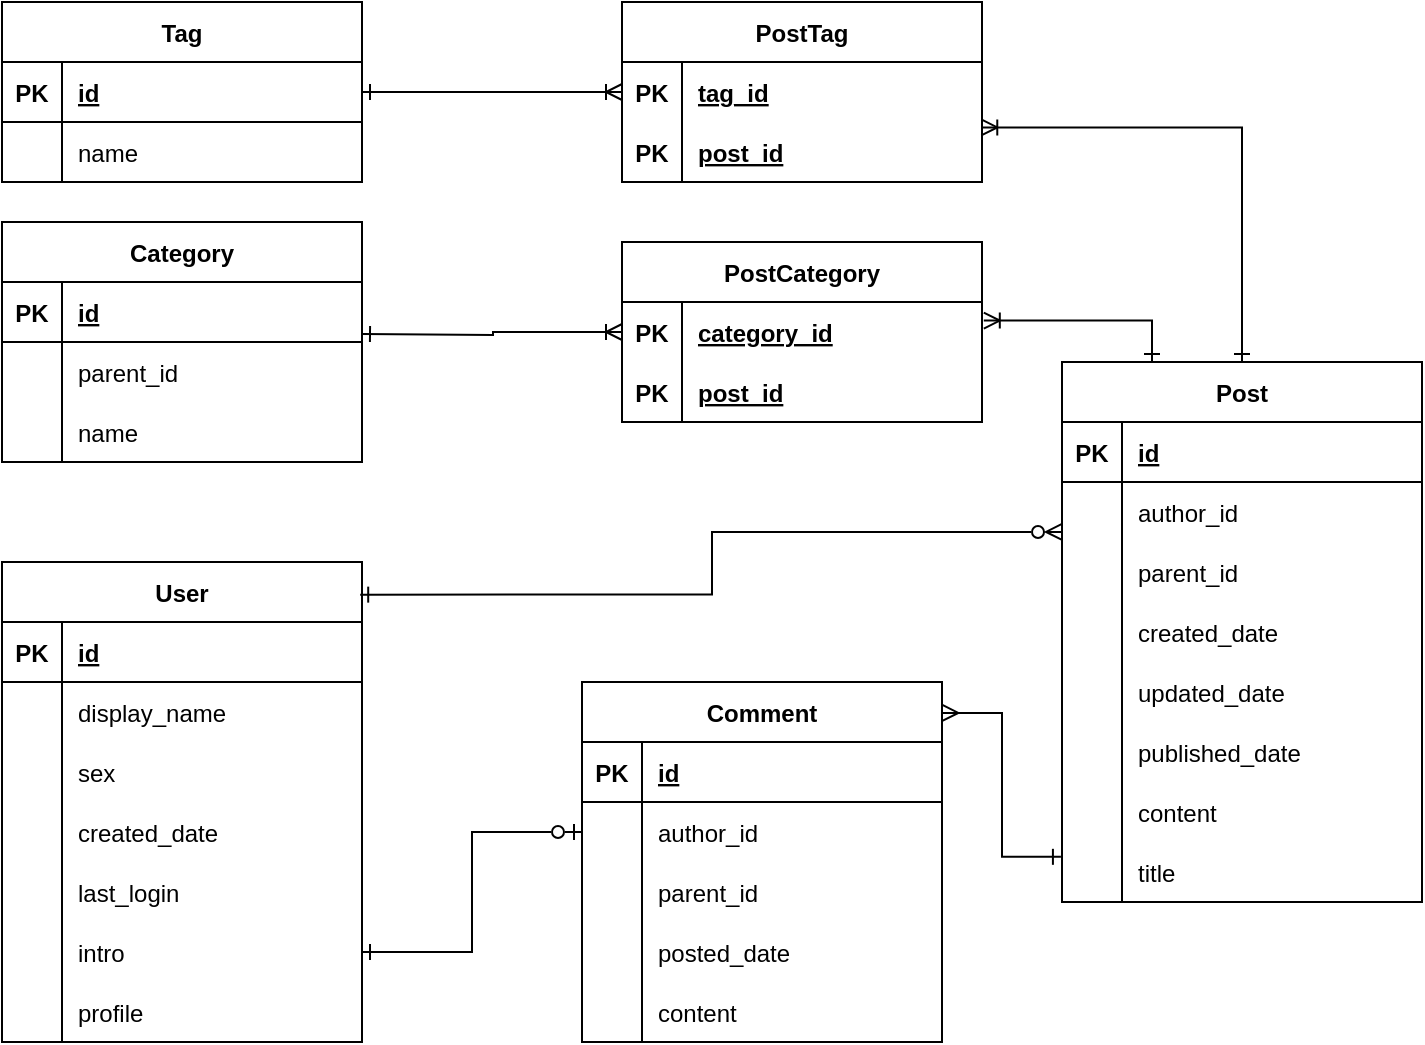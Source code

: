 <mxfile version="20.8.22" type="device"><diagram id="R2lEEEUBdFMjLlhIrx00" name="Page-1"><mxGraphModel dx="1434" dy="770" grid="1" gridSize="10" guides="1" tooltips="1" connect="1" arrows="1" fold="1" page="1" pageScale="1" pageWidth="850" pageHeight="1100" math="0" shadow="0" extFonts="Permanent Marker^https://fonts.googleapis.com/css?family=Permanent+Marker"><root><mxCell id="0"/><mxCell id="1" parent="0"/><mxCell id="n0wSRsj2LzwgYbTyOj34-1" value="User" style="shape=table;startSize=30;container=1;collapsible=1;childLayout=tableLayout;fixedRows=1;rowLines=0;fontStyle=1;align=center;resizeLast=1;" parent="1" vertex="1"><mxGeometry x="60" y="420" width="180" height="240" as="geometry"/></mxCell><mxCell id="n0wSRsj2LzwgYbTyOj34-2" value="" style="shape=tableRow;horizontal=0;startSize=0;swimlaneHead=0;swimlaneBody=0;fillColor=none;collapsible=0;dropTarget=0;points=[[0,0.5],[1,0.5]];portConstraint=eastwest;top=0;left=0;right=0;bottom=1;" parent="n0wSRsj2LzwgYbTyOj34-1" vertex="1"><mxGeometry y="30" width="180" height="30" as="geometry"/></mxCell><mxCell id="n0wSRsj2LzwgYbTyOj34-3" value="PK" style="shape=partialRectangle;connectable=0;fillColor=none;top=0;left=0;bottom=0;right=0;fontStyle=1;overflow=hidden;" parent="n0wSRsj2LzwgYbTyOj34-2" vertex="1"><mxGeometry width="30" height="30" as="geometry"><mxRectangle width="30" height="30" as="alternateBounds"/></mxGeometry></mxCell><mxCell id="n0wSRsj2LzwgYbTyOj34-4" value="id" style="shape=partialRectangle;connectable=0;fillColor=none;top=0;left=0;bottom=0;right=0;align=left;spacingLeft=6;fontStyle=5;overflow=hidden;" parent="n0wSRsj2LzwgYbTyOj34-2" vertex="1"><mxGeometry x="30" width="150" height="30" as="geometry"><mxRectangle width="150" height="30" as="alternateBounds"/></mxGeometry></mxCell><mxCell id="n0wSRsj2LzwgYbTyOj34-5" value="" style="shape=tableRow;horizontal=0;startSize=0;swimlaneHead=0;swimlaneBody=0;fillColor=none;collapsible=0;dropTarget=0;points=[[0,0.5],[1,0.5]];portConstraint=eastwest;top=0;left=0;right=0;bottom=0;" parent="n0wSRsj2LzwgYbTyOj34-1" vertex="1"><mxGeometry y="60" width="180" height="30" as="geometry"/></mxCell><mxCell id="n0wSRsj2LzwgYbTyOj34-6" value="" style="shape=partialRectangle;connectable=0;fillColor=none;top=0;left=0;bottom=0;right=0;editable=1;overflow=hidden;" parent="n0wSRsj2LzwgYbTyOj34-5" vertex="1"><mxGeometry width="30" height="30" as="geometry"><mxRectangle width="30" height="30" as="alternateBounds"/></mxGeometry></mxCell><mxCell id="n0wSRsj2LzwgYbTyOj34-7" value="display_name" style="shape=partialRectangle;connectable=0;fillColor=none;top=0;left=0;bottom=0;right=0;align=left;spacingLeft=6;overflow=hidden;" parent="n0wSRsj2LzwgYbTyOj34-5" vertex="1"><mxGeometry x="30" width="150" height="30" as="geometry"><mxRectangle width="150" height="30" as="alternateBounds"/></mxGeometry></mxCell><mxCell id="n0wSRsj2LzwgYbTyOj34-8" value="" style="shape=tableRow;horizontal=0;startSize=0;swimlaneHead=0;swimlaneBody=0;fillColor=none;collapsible=0;dropTarget=0;points=[[0,0.5],[1,0.5]];portConstraint=eastwest;top=0;left=0;right=0;bottom=0;" parent="n0wSRsj2LzwgYbTyOj34-1" vertex="1"><mxGeometry y="90" width="180" height="30" as="geometry"/></mxCell><mxCell id="n0wSRsj2LzwgYbTyOj34-9" value="" style="shape=partialRectangle;connectable=0;fillColor=none;top=0;left=0;bottom=0;right=0;editable=1;overflow=hidden;" parent="n0wSRsj2LzwgYbTyOj34-8" vertex="1"><mxGeometry width="30" height="30" as="geometry"><mxRectangle width="30" height="30" as="alternateBounds"/></mxGeometry></mxCell><mxCell id="n0wSRsj2LzwgYbTyOj34-10" value="sex" style="shape=partialRectangle;connectable=0;fillColor=none;top=0;left=0;bottom=0;right=0;align=left;spacingLeft=6;overflow=hidden;" parent="n0wSRsj2LzwgYbTyOj34-8" vertex="1"><mxGeometry x="30" width="150" height="30" as="geometry"><mxRectangle width="150" height="30" as="alternateBounds"/></mxGeometry></mxCell><mxCell id="n0wSRsj2LzwgYbTyOj34-11" value="" style="shape=tableRow;horizontal=0;startSize=0;swimlaneHead=0;swimlaneBody=0;fillColor=none;collapsible=0;dropTarget=0;points=[[0,0.5],[1,0.5]];portConstraint=eastwest;top=0;left=0;right=0;bottom=0;" parent="n0wSRsj2LzwgYbTyOj34-1" vertex="1"><mxGeometry y="120" width="180" height="30" as="geometry"/></mxCell><mxCell id="n0wSRsj2LzwgYbTyOj34-12" value="" style="shape=partialRectangle;connectable=0;fillColor=none;top=0;left=0;bottom=0;right=0;editable=1;overflow=hidden;" parent="n0wSRsj2LzwgYbTyOj34-11" vertex="1"><mxGeometry width="30" height="30" as="geometry"><mxRectangle width="30" height="30" as="alternateBounds"/></mxGeometry></mxCell><mxCell id="n0wSRsj2LzwgYbTyOj34-13" value="created_date" style="shape=partialRectangle;connectable=0;fillColor=none;top=0;left=0;bottom=0;right=0;align=left;spacingLeft=6;overflow=hidden;" parent="n0wSRsj2LzwgYbTyOj34-11" vertex="1"><mxGeometry x="30" width="150" height="30" as="geometry"><mxRectangle width="150" height="30" as="alternateBounds"/></mxGeometry></mxCell><mxCell id="n0wSRsj2LzwgYbTyOj34-14" style="shape=tableRow;horizontal=0;startSize=0;swimlaneHead=0;swimlaneBody=0;fillColor=none;collapsible=0;dropTarget=0;points=[[0,0.5],[1,0.5]];portConstraint=eastwest;top=0;left=0;right=0;bottom=0;" parent="n0wSRsj2LzwgYbTyOj34-1" vertex="1"><mxGeometry y="150" width="180" height="30" as="geometry"/></mxCell><mxCell id="n0wSRsj2LzwgYbTyOj34-15" style="shape=partialRectangle;connectable=0;fillColor=none;top=0;left=0;bottom=0;right=0;editable=1;overflow=hidden;" parent="n0wSRsj2LzwgYbTyOj34-14" vertex="1"><mxGeometry width="30" height="30" as="geometry"><mxRectangle width="30" height="30" as="alternateBounds"/></mxGeometry></mxCell><mxCell id="n0wSRsj2LzwgYbTyOj34-16" value="last_login" style="shape=partialRectangle;connectable=0;fillColor=none;top=0;left=0;bottom=0;right=0;align=left;spacingLeft=6;overflow=hidden;" parent="n0wSRsj2LzwgYbTyOj34-14" vertex="1"><mxGeometry x="30" width="150" height="30" as="geometry"><mxRectangle width="150" height="30" as="alternateBounds"/></mxGeometry></mxCell><mxCell id="n0wSRsj2LzwgYbTyOj34-17" style="shape=tableRow;horizontal=0;startSize=0;swimlaneHead=0;swimlaneBody=0;fillColor=none;collapsible=0;dropTarget=0;points=[[0,0.5],[1,0.5]];portConstraint=eastwest;top=0;left=0;right=0;bottom=0;" parent="n0wSRsj2LzwgYbTyOj34-1" vertex="1"><mxGeometry y="180" width="180" height="30" as="geometry"/></mxCell><mxCell id="n0wSRsj2LzwgYbTyOj34-18" style="shape=partialRectangle;connectable=0;fillColor=none;top=0;left=0;bottom=0;right=0;editable=1;overflow=hidden;" parent="n0wSRsj2LzwgYbTyOj34-17" vertex="1"><mxGeometry width="30" height="30" as="geometry"><mxRectangle width="30" height="30" as="alternateBounds"/></mxGeometry></mxCell><mxCell id="n0wSRsj2LzwgYbTyOj34-19" value="intro  " style="shape=partialRectangle;connectable=0;fillColor=none;top=0;left=0;bottom=0;right=0;align=left;spacingLeft=6;overflow=hidden;" parent="n0wSRsj2LzwgYbTyOj34-17" vertex="1"><mxGeometry x="30" width="150" height="30" as="geometry"><mxRectangle width="150" height="30" as="alternateBounds"/></mxGeometry></mxCell><mxCell id="n0wSRsj2LzwgYbTyOj34-20" style="shape=tableRow;horizontal=0;startSize=0;swimlaneHead=0;swimlaneBody=0;fillColor=none;collapsible=0;dropTarget=0;points=[[0,0.5],[1,0.5]];portConstraint=eastwest;top=0;left=0;right=0;bottom=0;" parent="n0wSRsj2LzwgYbTyOj34-1" vertex="1"><mxGeometry y="210" width="180" height="30" as="geometry"/></mxCell><mxCell id="n0wSRsj2LzwgYbTyOj34-21" style="shape=partialRectangle;connectable=0;fillColor=none;top=0;left=0;bottom=0;right=0;editable=1;overflow=hidden;" parent="n0wSRsj2LzwgYbTyOj34-20" vertex="1"><mxGeometry width="30" height="30" as="geometry"><mxRectangle width="30" height="30" as="alternateBounds"/></mxGeometry></mxCell><mxCell id="n0wSRsj2LzwgYbTyOj34-22" value="profile" style="shape=partialRectangle;connectable=0;fillColor=none;top=0;left=0;bottom=0;right=0;align=left;spacingLeft=6;overflow=hidden;" parent="n0wSRsj2LzwgYbTyOj34-20" vertex="1"><mxGeometry x="30" width="150" height="30" as="geometry"><mxRectangle width="150" height="30" as="alternateBounds"/></mxGeometry></mxCell><mxCell id="n0wSRsj2LzwgYbTyOj34-23" value="Post" style="shape=table;startSize=30;container=1;collapsible=1;childLayout=tableLayout;fixedRows=1;rowLines=0;fontStyle=1;align=center;resizeLast=1;" parent="1" vertex="1"><mxGeometry x="590" y="320" width="180" height="270" as="geometry"><mxRectangle x="580" y="295" width="70" height="30" as="alternateBounds"/></mxGeometry></mxCell><mxCell id="n0wSRsj2LzwgYbTyOj34-24" value="" style="shape=tableRow;horizontal=0;startSize=0;swimlaneHead=0;swimlaneBody=0;fillColor=none;collapsible=0;dropTarget=0;points=[[0,0.5],[1,0.5]];portConstraint=eastwest;top=0;left=0;right=0;bottom=1;" parent="n0wSRsj2LzwgYbTyOj34-23" vertex="1"><mxGeometry y="30" width="180" height="30" as="geometry"/></mxCell><mxCell id="n0wSRsj2LzwgYbTyOj34-25" value="PK" style="shape=partialRectangle;connectable=0;fillColor=none;top=0;left=0;bottom=0;right=0;fontStyle=1;overflow=hidden;" parent="n0wSRsj2LzwgYbTyOj34-24" vertex="1"><mxGeometry width="30" height="30" as="geometry"><mxRectangle width="30" height="30" as="alternateBounds"/></mxGeometry></mxCell><mxCell id="n0wSRsj2LzwgYbTyOj34-26" value="id" style="shape=partialRectangle;connectable=0;fillColor=none;top=0;left=0;bottom=0;right=0;align=left;spacingLeft=6;fontStyle=5;overflow=hidden;" parent="n0wSRsj2LzwgYbTyOj34-24" vertex="1"><mxGeometry x="30" width="150" height="30" as="geometry"><mxRectangle width="150" height="30" as="alternateBounds"/></mxGeometry></mxCell><mxCell id="n0wSRsj2LzwgYbTyOj34-27" value="" style="shape=tableRow;horizontal=0;startSize=0;swimlaneHead=0;swimlaneBody=0;fillColor=none;collapsible=0;dropTarget=0;points=[[0,0.5],[1,0.5]];portConstraint=eastwest;top=0;left=0;right=0;bottom=0;" parent="n0wSRsj2LzwgYbTyOj34-23" vertex="1"><mxGeometry y="60" width="180" height="30" as="geometry"/></mxCell><mxCell id="n0wSRsj2LzwgYbTyOj34-28" value="" style="shape=partialRectangle;connectable=0;fillColor=none;top=0;left=0;bottom=0;right=0;editable=1;overflow=hidden;" parent="n0wSRsj2LzwgYbTyOj34-27" vertex="1"><mxGeometry width="30" height="30" as="geometry"><mxRectangle width="30" height="30" as="alternateBounds"/></mxGeometry></mxCell><mxCell id="n0wSRsj2LzwgYbTyOj34-29" value="author_id" style="shape=partialRectangle;connectable=0;fillColor=none;top=0;left=0;bottom=0;right=0;align=left;spacingLeft=6;overflow=hidden;" parent="n0wSRsj2LzwgYbTyOj34-27" vertex="1"><mxGeometry x="30" width="150" height="30" as="geometry"><mxRectangle width="150" height="30" as="alternateBounds"/></mxGeometry></mxCell><mxCell id="n0wSRsj2LzwgYbTyOj34-30" value="" style="shape=tableRow;horizontal=0;startSize=0;swimlaneHead=0;swimlaneBody=0;fillColor=none;collapsible=0;dropTarget=0;points=[[0,0.5],[1,0.5]];portConstraint=eastwest;top=0;left=0;right=0;bottom=0;" parent="n0wSRsj2LzwgYbTyOj34-23" vertex="1"><mxGeometry y="90" width="180" height="30" as="geometry"/></mxCell><mxCell id="n0wSRsj2LzwgYbTyOj34-31" value="" style="shape=partialRectangle;connectable=0;fillColor=none;top=0;left=0;bottom=0;right=0;editable=1;overflow=hidden;" parent="n0wSRsj2LzwgYbTyOj34-30" vertex="1"><mxGeometry width="30" height="30" as="geometry"><mxRectangle width="30" height="30" as="alternateBounds"/></mxGeometry></mxCell><mxCell id="n0wSRsj2LzwgYbTyOj34-32" value="parent_id" style="shape=partialRectangle;connectable=0;fillColor=none;top=0;left=0;bottom=0;right=0;align=left;spacingLeft=6;overflow=hidden;" parent="n0wSRsj2LzwgYbTyOj34-30" vertex="1"><mxGeometry x="30" width="150" height="30" as="geometry"><mxRectangle width="150" height="30" as="alternateBounds"/></mxGeometry></mxCell><mxCell id="n0wSRsj2LzwgYbTyOj34-33" value="" style="shape=tableRow;horizontal=0;startSize=0;swimlaneHead=0;swimlaneBody=0;fillColor=none;collapsible=0;dropTarget=0;points=[[0,0.5],[1,0.5]];portConstraint=eastwest;top=0;left=0;right=0;bottom=0;" parent="n0wSRsj2LzwgYbTyOj34-23" vertex="1"><mxGeometry y="120" width="180" height="30" as="geometry"/></mxCell><mxCell id="n0wSRsj2LzwgYbTyOj34-34" value="" style="shape=partialRectangle;connectable=0;fillColor=none;top=0;left=0;bottom=0;right=0;editable=1;overflow=hidden;" parent="n0wSRsj2LzwgYbTyOj34-33" vertex="1"><mxGeometry width="30" height="30" as="geometry"><mxRectangle width="30" height="30" as="alternateBounds"/></mxGeometry></mxCell><mxCell id="n0wSRsj2LzwgYbTyOj34-35" value="created_date" style="shape=partialRectangle;connectable=0;fillColor=none;top=0;left=0;bottom=0;right=0;align=left;spacingLeft=6;overflow=hidden;" parent="n0wSRsj2LzwgYbTyOj34-33" vertex="1"><mxGeometry x="30" width="150" height="30" as="geometry"><mxRectangle width="150" height="30" as="alternateBounds"/></mxGeometry></mxCell><mxCell id="n0wSRsj2LzwgYbTyOj34-36" style="shape=tableRow;horizontal=0;startSize=0;swimlaneHead=0;swimlaneBody=0;fillColor=none;collapsible=0;dropTarget=0;points=[[0,0.5],[1,0.5]];portConstraint=eastwest;top=0;left=0;right=0;bottom=0;" parent="n0wSRsj2LzwgYbTyOj34-23" vertex="1"><mxGeometry y="150" width="180" height="30" as="geometry"/></mxCell><mxCell id="n0wSRsj2LzwgYbTyOj34-37" style="shape=partialRectangle;connectable=0;fillColor=none;top=0;left=0;bottom=0;right=0;editable=1;overflow=hidden;" parent="n0wSRsj2LzwgYbTyOj34-36" vertex="1"><mxGeometry width="30" height="30" as="geometry"><mxRectangle width="30" height="30" as="alternateBounds"/></mxGeometry></mxCell><mxCell id="n0wSRsj2LzwgYbTyOj34-38" value="updated_date" style="shape=partialRectangle;connectable=0;fillColor=none;top=0;left=0;bottom=0;right=0;align=left;spacingLeft=6;overflow=hidden;" parent="n0wSRsj2LzwgYbTyOj34-36" vertex="1"><mxGeometry x="30" width="150" height="30" as="geometry"><mxRectangle width="150" height="30" as="alternateBounds"/></mxGeometry></mxCell><mxCell id="n0wSRsj2LzwgYbTyOj34-39" style="shape=tableRow;horizontal=0;startSize=0;swimlaneHead=0;swimlaneBody=0;fillColor=none;collapsible=0;dropTarget=0;points=[[0,0.5],[1,0.5]];portConstraint=eastwest;top=0;left=0;right=0;bottom=0;" parent="n0wSRsj2LzwgYbTyOj34-23" vertex="1"><mxGeometry y="180" width="180" height="30" as="geometry"/></mxCell><mxCell id="n0wSRsj2LzwgYbTyOj34-40" style="shape=partialRectangle;connectable=0;fillColor=none;top=0;left=0;bottom=0;right=0;editable=1;overflow=hidden;" parent="n0wSRsj2LzwgYbTyOj34-39" vertex="1"><mxGeometry width="30" height="30" as="geometry"><mxRectangle width="30" height="30" as="alternateBounds"/></mxGeometry></mxCell><mxCell id="n0wSRsj2LzwgYbTyOj34-41" value="published_date" style="shape=partialRectangle;connectable=0;fillColor=none;top=0;left=0;bottom=0;right=0;align=left;spacingLeft=6;overflow=hidden;" parent="n0wSRsj2LzwgYbTyOj34-39" vertex="1"><mxGeometry x="30" width="150" height="30" as="geometry"><mxRectangle width="150" height="30" as="alternateBounds"/></mxGeometry></mxCell><mxCell id="n0wSRsj2LzwgYbTyOj34-42" style="shape=tableRow;horizontal=0;startSize=0;swimlaneHead=0;swimlaneBody=0;fillColor=none;collapsible=0;dropTarget=0;points=[[0,0.5],[1,0.5]];portConstraint=eastwest;top=0;left=0;right=0;bottom=0;" parent="n0wSRsj2LzwgYbTyOj34-23" vertex="1"><mxGeometry y="210" width="180" height="30" as="geometry"/></mxCell><mxCell id="n0wSRsj2LzwgYbTyOj34-43" style="shape=partialRectangle;connectable=0;fillColor=none;top=0;left=0;bottom=0;right=0;editable=1;overflow=hidden;" parent="n0wSRsj2LzwgYbTyOj34-42" vertex="1"><mxGeometry width="30" height="30" as="geometry"><mxRectangle width="30" height="30" as="alternateBounds"/></mxGeometry></mxCell><mxCell id="n0wSRsj2LzwgYbTyOj34-44" value="content" style="shape=partialRectangle;connectable=0;fillColor=none;top=0;left=0;bottom=0;right=0;align=left;spacingLeft=6;overflow=hidden;" parent="n0wSRsj2LzwgYbTyOj34-42" vertex="1"><mxGeometry x="30" width="150" height="30" as="geometry"><mxRectangle width="150" height="30" as="alternateBounds"/></mxGeometry></mxCell><mxCell id="n0wSRsj2LzwgYbTyOj34-45" style="shape=tableRow;horizontal=0;startSize=0;swimlaneHead=0;swimlaneBody=0;fillColor=none;collapsible=0;dropTarget=0;points=[[0,0.5],[1,0.5]];portConstraint=eastwest;top=0;left=0;right=0;bottom=0;" parent="n0wSRsj2LzwgYbTyOj34-23" vertex="1"><mxGeometry y="240" width="180" height="30" as="geometry"/></mxCell><mxCell id="n0wSRsj2LzwgYbTyOj34-46" style="shape=partialRectangle;connectable=0;fillColor=none;top=0;left=0;bottom=0;right=0;editable=1;overflow=hidden;" parent="n0wSRsj2LzwgYbTyOj34-45" vertex="1"><mxGeometry width="30" height="30" as="geometry"><mxRectangle width="30" height="30" as="alternateBounds"/></mxGeometry></mxCell><mxCell id="n0wSRsj2LzwgYbTyOj34-47" value="title" style="shape=partialRectangle;connectable=0;fillColor=none;top=0;left=0;bottom=0;right=0;align=left;spacingLeft=6;overflow=hidden;" parent="n0wSRsj2LzwgYbTyOj34-45" vertex="1"><mxGeometry x="30" width="150" height="30" as="geometry"><mxRectangle width="150" height="30" as="alternateBounds"/></mxGeometry></mxCell><mxCell id="n0wSRsj2LzwgYbTyOj34-48" value="Comment" style="shape=table;startSize=30;container=1;collapsible=1;childLayout=tableLayout;fixedRows=1;rowLines=0;fontStyle=1;align=center;resizeLast=1;" parent="1" vertex="1"><mxGeometry x="350" y="480" width="180" height="180" as="geometry"/></mxCell><mxCell id="n0wSRsj2LzwgYbTyOj34-49" value="" style="shape=tableRow;horizontal=0;startSize=0;swimlaneHead=0;swimlaneBody=0;fillColor=none;collapsible=0;dropTarget=0;points=[[0,0.5],[1,0.5]];portConstraint=eastwest;top=0;left=0;right=0;bottom=1;" parent="n0wSRsj2LzwgYbTyOj34-48" vertex="1"><mxGeometry y="30" width="180" height="30" as="geometry"/></mxCell><mxCell id="n0wSRsj2LzwgYbTyOj34-50" value="PK" style="shape=partialRectangle;connectable=0;fillColor=none;top=0;left=0;bottom=0;right=0;fontStyle=1;overflow=hidden;" parent="n0wSRsj2LzwgYbTyOj34-49" vertex="1"><mxGeometry width="30" height="30" as="geometry"><mxRectangle width="30" height="30" as="alternateBounds"/></mxGeometry></mxCell><mxCell id="n0wSRsj2LzwgYbTyOj34-51" value="id" style="shape=partialRectangle;connectable=0;fillColor=none;top=0;left=0;bottom=0;right=0;align=left;spacingLeft=6;fontStyle=5;overflow=hidden;" parent="n0wSRsj2LzwgYbTyOj34-49" vertex="1"><mxGeometry x="30" width="150" height="30" as="geometry"><mxRectangle width="150" height="30" as="alternateBounds"/></mxGeometry></mxCell><mxCell id="n0wSRsj2LzwgYbTyOj34-52" value="" style="shape=tableRow;horizontal=0;startSize=0;swimlaneHead=0;swimlaneBody=0;fillColor=none;collapsible=0;dropTarget=0;points=[[0,0.5],[1,0.5]];portConstraint=eastwest;top=0;left=0;right=0;bottom=0;" parent="n0wSRsj2LzwgYbTyOj34-48" vertex="1"><mxGeometry y="60" width="180" height="30" as="geometry"/></mxCell><mxCell id="n0wSRsj2LzwgYbTyOj34-53" value="" style="shape=partialRectangle;connectable=0;fillColor=none;top=0;left=0;bottom=0;right=0;editable=1;overflow=hidden;" parent="n0wSRsj2LzwgYbTyOj34-52" vertex="1"><mxGeometry width="30" height="30" as="geometry"><mxRectangle width="30" height="30" as="alternateBounds"/></mxGeometry></mxCell><mxCell id="n0wSRsj2LzwgYbTyOj34-54" value="author_id" style="shape=partialRectangle;connectable=0;fillColor=none;top=0;left=0;bottom=0;right=0;align=left;spacingLeft=6;overflow=hidden;" parent="n0wSRsj2LzwgYbTyOj34-52" vertex="1"><mxGeometry x="30" width="150" height="30" as="geometry"><mxRectangle width="150" height="30" as="alternateBounds"/></mxGeometry></mxCell><mxCell id="n0wSRsj2LzwgYbTyOj34-55" value="" style="shape=tableRow;horizontal=0;startSize=0;swimlaneHead=0;swimlaneBody=0;fillColor=none;collapsible=0;dropTarget=0;points=[[0,0.5],[1,0.5]];portConstraint=eastwest;top=0;left=0;right=0;bottom=0;" parent="n0wSRsj2LzwgYbTyOj34-48" vertex="1"><mxGeometry y="90" width="180" height="30" as="geometry"/></mxCell><mxCell id="n0wSRsj2LzwgYbTyOj34-56" value="" style="shape=partialRectangle;connectable=0;fillColor=none;top=0;left=0;bottom=0;right=0;editable=1;overflow=hidden;" parent="n0wSRsj2LzwgYbTyOj34-55" vertex="1"><mxGeometry width="30" height="30" as="geometry"><mxRectangle width="30" height="30" as="alternateBounds"/></mxGeometry></mxCell><mxCell id="n0wSRsj2LzwgYbTyOj34-57" value="parent_id" style="shape=partialRectangle;connectable=0;fillColor=none;top=0;left=0;bottom=0;right=0;align=left;spacingLeft=6;overflow=hidden;" parent="n0wSRsj2LzwgYbTyOj34-55" vertex="1"><mxGeometry x="30" width="150" height="30" as="geometry"><mxRectangle width="150" height="30" as="alternateBounds"/></mxGeometry></mxCell><mxCell id="n0wSRsj2LzwgYbTyOj34-58" value="" style="shape=tableRow;horizontal=0;startSize=0;swimlaneHead=0;swimlaneBody=0;fillColor=none;collapsible=0;dropTarget=0;points=[[0,0.5],[1,0.5]];portConstraint=eastwest;top=0;left=0;right=0;bottom=0;" parent="n0wSRsj2LzwgYbTyOj34-48" vertex="1"><mxGeometry y="120" width="180" height="30" as="geometry"/></mxCell><mxCell id="n0wSRsj2LzwgYbTyOj34-59" value="" style="shape=partialRectangle;connectable=0;fillColor=none;top=0;left=0;bottom=0;right=0;editable=1;overflow=hidden;" parent="n0wSRsj2LzwgYbTyOj34-58" vertex="1"><mxGeometry width="30" height="30" as="geometry"><mxRectangle width="30" height="30" as="alternateBounds"/></mxGeometry></mxCell><mxCell id="n0wSRsj2LzwgYbTyOj34-60" value="posted_date" style="shape=partialRectangle;connectable=0;fillColor=none;top=0;left=0;bottom=0;right=0;align=left;spacingLeft=6;overflow=hidden;" parent="n0wSRsj2LzwgYbTyOj34-58" vertex="1"><mxGeometry x="30" width="150" height="30" as="geometry"><mxRectangle width="150" height="30" as="alternateBounds"/></mxGeometry></mxCell><mxCell id="n0wSRsj2LzwgYbTyOj34-61" style="shape=tableRow;horizontal=0;startSize=0;swimlaneHead=0;swimlaneBody=0;fillColor=none;collapsible=0;dropTarget=0;points=[[0,0.5],[1,0.5]];portConstraint=eastwest;top=0;left=0;right=0;bottom=0;" parent="n0wSRsj2LzwgYbTyOj34-48" vertex="1"><mxGeometry y="150" width="180" height="30" as="geometry"/></mxCell><mxCell id="n0wSRsj2LzwgYbTyOj34-62" style="shape=partialRectangle;connectable=0;fillColor=none;top=0;left=0;bottom=0;right=0;editable=1;overflow=hidden;" parent="n0wSRsj2LzwgYbTyOj34-61" vertex="1"><mxGeometry width="30" height="30" as="geometry"><mxRectangle width="30" height="30" as="alternateBounds"/></mxGeometry></mxCell><mxCell id="n0wSRsj2LzwgYbTyOj34-63" value="content" style="shape=partialRectangle;connectable=0;fillColor=none;top=0;left=0;bottom=0;right=0;align=left;spacingLeft=6;overflow=hidden;" parent="n0wSRsj2LzwgYbTyOj34-61" vertex="1"><mxGeometry x="30" width="150" height="30" as="geometry"><mxRectangle width="150" height="30" as="alternateBounds"/></mxGeometry></mxCell><mxCell id="n0wSRsj2LzwgYbTyOj34-64" value="Category" style="shape=table;startSize=30;container=1;collapsible=1;childLayout=tableLayout;fixedRows=1;rowLines=0;fontStyle=1;align=center;resizeLast=1;" parent="1" vertex="1"><mxGeometry x="60" y="250" width="180" height="120" as="geometry"/></mxCell><mxCell id="n0wSRsj2LzwgYbTyOj34-65" value="" style="shape=tableRow;horizontal=0;startSize=0;swimlaneHead=0;swimlaneBody=0;fillColor=none;collapsible=0;dropTarget=0;points=[[0,0.5],[1,0.5]];portConstraint=eastwest;top=0;left=0;right=0;bottom=1;" parent="n0wSRsj2LzwgYbTyOj34-64" vertex="1"><mxGeometry y="30" width="180" height="30" as="geometry"/></mxCell><mxCell id="n0wSRsj2LzwgYbTyOj34-66" value="PK" style="shape=partialRectangle;connectable=0;fillColor=none;top=0;left=0;bottom=0;right=0;fontStyle=1;overflow=hidden;" parent="n0wSRsj2LzwgYbTyOj34-65" vertex="1"><mxGeometry width="30" height="30" as="geometry"><mxRectangle width="30" height="30" as="alternateBounds"/></mxGeometry></mxCell><mxCell id="n0wSRsj2LzwgYbTyOj34-67" value="id" style="shape=partialRectangle;connectable=0;fillColor=none;top=0;left=0;bottom=0;right=0;align=left;spacingLeft=6;fontStyle=5;overflow=hidden;" parent="n0wSRsj2LzwgYbTyOj34-65" vertex="1"><mxGeometry x="30" width="150" height="30" as="geometry"><mxRectangle width="150" height="30" as="alternateBounds"/></mxGeometry></mxCell><mxCell id="n0wSRsj2LzwgYbTyOj34-68" value="" style="shape=tableRow;horizontal=0;startSize=0;swimlaneHead=0;swimlaneBody=0;fillColor=none;collapsible=0;dropTarget=0;points=[[0,0.5],[1,0.5]];portConstraint=eastwest;top=0;left=0;right=0;bottom=0;" parent="n0wSRsj2LzwgYbTyOj34-64" vertex="1"><mxGeometry y="60" width="180" height="30" as="geometry"/></mxCell><mxCell id="n0wSRsj2LzwgYbTyOj34-69" value="" style="shape=partialRectangle;connectable=0;fillColor=none;top=0;left=0;bottom=0;right=0;editable=1;overflow=hidden;" parent="n0wSRsj2LzwgYbTyOj34-68" vertex="1"><mxGeometry width="30" height="30" as="geometry"><mxRectangle width="30" height="30" as="alternateBounds"/></mxGeometry></mxCell><mxCell id="n0wSRsj2LzwgYbTyOj34-70" value="parent_id" style="shape=partialRectangle;connectable=0;fillColor=none;top=0;left=0;bottom=0;right=0;align=left;spacingLeft=6;overflow=hidden;" parent="n0wSRsj2LzwgYbTyOj34-68" vertex="1"><mxGeometry x="30" width="150" height="30" as="geometry"><mxRectangle width="150" height="30" as="alternateBounds"/></mxGeometry></mxCell><mxCell id="n0wSRsj2LzwgYbTyOj34-71" value="" style="shape=tableRow;horizontal=0;startSize=0;swimlaneHead=0;swimlaneBody=0;fillColor=none;collapsible=0;dropTarget=0;points=[[0,0.5],[1,0.5]];portConstraint=eastwest;top=0;left=0;right=0;bottom=0;" parent="n0wSRsj2LzwgYbTyOj34-64" vertex="1"><mxGeometry y="90" width="180" height="30" as="geometry"/></mxCell><mxCell id="n0wSRsj2LzwgYbTyOj34-72" value="" style="shape=partialRectangle;connectable=0;fillColor=none;top=0;left=0;bottom=0;right=0;editable=1;overflow=hidden;" parent="n0wSRsj2LzwgYbTyOj34-71" vertex="1"><mxGeometry width="30" height="30" as="geometry"><mxRectangle width="30" height="30" as="alternateBounds"/></mxGeometry></mxCell><mxCell id="n0wSRsj2LzwgYbTyOj34-73" value="name" style="shape=partialRectangle;connectable=0;fillColor=none;top=0;left=0;bottom=0;right=0;align=left;spacingLeft=6;overflow=hidden;" parent="n0wSRsj2LzwgYbTyOj34-71" vertex="1"><mxGeometry x="30" width="150" height="30" as="geometry"><mxRectangle width="150" height="30" as="alternateBounds"/></mxGeometry></mxCell><mxCell id="n0wSRsj2LzwgYbTyOj34-74" value="Tag" style="shape=table;startSize=30;container=1;collapsible=1;childLayout=tableLayout;fixedRows=1;rowLines=0;fontStyle=1;align=center;resizeLast=1;" parent="1" vertex="1"><mxGeometry x="60" y="140" width="180" height="90" as="geometry"/></mxCell><mxCell id="n0wSRsj2LzwgYbTyOj34-75" value="" style="shape=tableRow;horizontal=0;startSize=0;swimlaneHead=0;swimlaneBody=0;fillColor=none;collapsible=0;dropTarget=0;points=[[0,0.5],[1,0.5]];portConstraint=eastwest;top=0;left=0;right=0;bottom=1;" parent="n0wSRsj2LzwgYbTyOj34-74" vertex="1"><mxGeometry y="30" width="180" height="30" as="geometry"/></mxCell><mxCell id="n0wSRsj2LzwgYbTyOj34-76" value="PK" style="shape=partialRectangle;connectable=0;fillColor=none;top=0;left=0;bottom=0;right=0;fontStyle=1;overflow=hidden;" parent="n0wSRsj2LzwgYbTyOj34-75" vertex="1"><mxGeometry width="30" height="30" as="geometry"><mxRectangle width="30" height="30" as="alternateBounds"/></mxGeometry></mxCell><mxCell id="n0wSRsj2LzwgYbTyOj34-77" value="id" style="shape=partialRectangle;connectable=0;fillColor=none;top=0;left=0;bottom=0;right=0;align=left;spacingLeft=6;fontStyle=5;overflow=hidden;" parent="n0wSRsj2LzwgYbTyOj34-75" vertex="1"><mxGeometry x="30" width="150" height="30" as="geometry"><mxRectangle width="150" height="30" as="alternateBounds"/></mxGeometry></mxCell><mxCell id="n0wSRsj2LzwgYbTyOj34-78" value="" style="shape=tableRow;horizontal=0;startSize=0;swimlaneHead=0;swimlaneBody=0;fillColor=none;collapsible=0;dropTarget=0;points=[[0,0.5],[1,0.5]];portConstraint=eastwest;top=0;left=0;right=0;bottom=0;" parent="n0wSRsj2LzwgYbTyOj34-74" vertex="1"><mxGeometry y="60" width="180" height="30" as="geometry"/></mxCell><mxCell id="n0wSRsj2LzwgYbTyOj34-79" value="" style="shape=partialRectangle;connectable=0;fillColor=none;top=0;left=0;bottom=0;right=0;editable=1;overflow=hidden;" parent="n0wSRsj2LzwgYbTyOj34-78" vertex="1"><mxGeometry width="30" height="30" as="geometry"><mxRectangle width="30" height="30" as="alternateBounds"/></mxGeometry></mxCell><mxCell id="n0wSRsj2LzwgYbTyOj34-80" value="name" style="shape=partialRectangle;connectable=0;fillColor=none;top=0;left=0;bottom=0;right=0;align=left;spacingLeft=6;overflow=hidden;" parent="n0wSRsj2LzwgYbTyOj34-78" vertex="1"><mxGeometry x="30" width="150" height="30" as="geometry"><mxRectangle width="150" height="30" as="alternateBounds"/></mxGeometry></mxCell><mxCell id="n0wSRsj2LzwgYbTyOj34-81" value="PostTag" style="shape=table;startSize=30;container=1;collapsible=1;childLayout=tableLayout;fixedRows=1;rowLines=0;fontStyle=1;align=center;resizeLast=1;" parent="1" vertex="1"><mxGeometry x="370" y="140" width="180" height="90" as="geometry"/></mxCell><mxCell id="n0wSRsj2LzwgYbTyOj34-82" value="" style="shape=tableRow;horizontal=0;startSize=0;swimlaneHead=0;swimlaneBody=0;fillColor=none;collapsible=0;dropTarget=0;points=[[0,0.5],[1,0.5]];portConstraint=eastwest;top=0;left=0;right=0;bottom=0;" parent="n0wSRsj2LzwgYbTyOj34-81" vertex="1"><mxGeometry y="30" width="180" height="30" as="geometry"/></mxCell><mxCell id="n0wSRsj2LzwgYbTyOj34-83" value="PK" style="shape=partialRectangle;connectable=0;fillColor=none;top=0;left=0;bottom=0;right=0;editable=1;overflow=hidden;fontStyle=1" parent="n0wSRsj2LzwgYbTyOj34-82" vertex="1"><mxGeometry width="30" height="30" as="geometry"><mxRectangle width="30" height="30" as="alternateBounds"/></mxGeometry></mxCell><mxCell id="n0wSRsj2LzwgYbTyOj34-84" value="tag_id" style="shape=partialRectangle;connectable=0;fillColor=none;top=0;left=0;bottom=0;right=0;align=left;spacingLeft=6;overflow=hidden;fontStyle=5" parent="n0wSRsj2LzwgYbTyOj34-82" vertex="1"><mxGeometry x="30" width="150" height="30" as="geometry"><mxRectangle width="150" height="30" as="alternateBounds"/></mxGeometry></mxCell><mxCell id="n0wSRsj2LzwgYbTyOj34-85" value="" style="shape=tableRow;horizontal=0;startSize=0;swimlaneHead=0;swimlaneBody=0;fillColor=none;collapsible=0;dropTarget=0;points=[[0,0.5],[1,0.5]];portConstraint=eastwest;top=0;left=0;right=0;bottom=0;" parent="n0wSRsj2LzwgYbTyOj34-81" vertex="1"><mxGeometry y="60" width="180" height="30" as="geometry"/></mxCell><mxCell id="n0wSRsj2LzwgYbTyOj34-86" value="PK" style="shape=partialRectangle;connectable=0;fillColor=none;top=0;left=0;bottom=0;right=0;editable=1;overflow=hidden;fontStyle=1" parent="n0wSRsj2LzwgYbTyOj34-85" vertex="1"><mxGeometry width="30" height="30" as="geometry"><mxRectangle width="30" height="30" as="alternateBounds"/></mxGeometry></mxCell><mxCell id="n0wSRsj2LzwgYbTyOj34-87" value="post_id" style="shape=partialRectangle;connectable=0;fillColor=none;top=0;left=0;bottom=0;right=0;align=left;spacingLeft=6;overflow=hidden;fontStyle=5" parent="n0wSRsj2LzwgYbTyOj34-85" vertex="1"><mxGeometry x="30" width="150" height="30" as="geometry"><mxRectangle width="150" height="30" as="alternateBounds"/></mxGeometry></mxCell><mxCell id="n0wSRsj2LzwgYbTyOj34-88" value="" style="endArrow=ERzeroToMany;html=1;rounded=0;exitX=0.995;exitY=0.068;exitDx=0;exitDy=0;entryX=0;entryY=0.833;entryDx=0;entryDy=0;entryPerimeter=0;edgeStyle=orthogonalEdgeStyle;startArrow=ERone;startFill=0;endFill=0;exitPerimeter=0;" parent="1" source="n0wSRsj2LzwgYbTyOj34-1" target="n0wSRsj2LzwgYbTyOj34-27" edge="1"><mxGeometry width="50" height="50" relative="1" as="geometry"><mxPoint x="420" y="450" as="sourcePoint"/><mxPoint x="470" y="400" as="targetPoint"/></mxGeometry></mxCell><mxCell id="n0wSRsj2LzwgYbTyOj34-89" value="" style="endArrow=ERone;html=1;rounded=0;exitX=1.001;exitY=0.086;exitDx=0;exitDy=0;entryX=-0.003;entryY=0.247;entryDx=0;entryDy=0;entryPerimeter=0;edgeStyle=orthogonalEdgeStyle;startArrow=ERmany;startFill=0;endFill=0;exitPerimeter=0;" parent="1" source="n0wSRsj2LzwgYbTyOj34-48" target="n0wSRsj2LzwgYbTyOj34-45" edge="1"><mxGeometry width="50" height="50" relative="1" as="geometry"><mxPoint x="410" y="405" as="sourcePoint"/><mxPoint x="600" y="415" as="targetPoint"/></mxGeometry></mxCell><mxCell id="n0wSRsj2LzwgYbTyOj34-90" value="" style="endArrow=ERone;html=1;rounded=0;exitX=0;exitY=0.5;exitDx=0;exitDy=0;edgeStyle=orthogonalEdgeStyle;startArrow=ERzeroToOne;startFill=0;endFill=0;" parent="1" source="n0wSRsj2LzwgYbTyOj34-52" target="n0wSRsj2LzwgYbTyOj34-17" edge="1"><mxGeometry width="50" height="50" relative="1" as="geometry"><mxPoint x="645" y="690" as="sourcePoint"/><mxPoint x="689" y="601" as="targetPoint"/></mxGeometry></mxCell><mxCell id="n0wSRsj2LzwgYbTyOj34-91" value="PostCategory" style="shape=table;startSize=30;container=1;collapsible=1;childLayout=tableLayout;fixedRows=1;rowLines=0;fontStyle=1;align=center;resizeLast=1;" parent="1" vertex="1"><mxGeometry x="370" y="260" width="180" height="90" as="geometry"/></mxCell><mxCell id="n0wSRsj2LzwgYbTyOj34-92" value="" style="shape=tableRow;horizontal=0;startSize=0;swimlaneHead=0;swimlaneBody=0;fillColor=none;collapsible=0;dropTarget=0;points=[[0,0.5],[1,0.5]];portConstraint=eastwest;top=0;left=0;right=0;bottom=0;" parent="n0wSRsj2LzwgYbTyOj34-91" vertex="1"><mxGeometry y="30" width="180" height="30" as="geometry"/></mxCell><mxCell id="n0wSRsj2LzwgYbTyOj34-93" value="PK" style="shape=partialRectangle;connectable=0;fillColor=none;top=0;left=0;bottom=0;right=0;editable=1;overflow=hidden;align=center;fontStyle=1" parent="n0wSRsj2LzwgYbTyOj34-92" vertex="1"><mxGeometry width="30" height="30" as="geometry"><mxRectangle width="30" height="30" as="alternateBounds"/></mxGeometry></mxCell><mxCell id="n0wSRsj2LzwgYbTyOj34-94" value="category_id" style="shape=partialRectangle;connectable=0;fillColor=none;top=0;left=0;bottom=0;right=0;align=left;spacingLeft=6;overflow=hidden;fontStyle=5" parent="n0wSRsj2LzwgYbTyOj34-92" vertex="1"><mxGeometry x="30" width="150" height="30" as="geometry"><mxRectangle width="150" height="30" as="alternateBounds"/></mxGeometry></mxCell><mxCell id="n0wSRsj2LzwgYbTyOj34-95" value="" style="shape=tableRow;horizontal=0;startSize=0;swimlaneHead=0;swimlaneBody=0;fillColor=none;collapsible=0;dropTarget=0;points=[[0,0.5],[1,0.5]];portConstraint=eastwest;top=0;left=0;right=0;bottom=0;" parent="n0wSRsj2LzwgYbTyOj34-91" vertex="1"><mxGeometry y="60" width="180" height="30" as="geometry"/></mxCell><mxCell id="n0wSRsj2LzwgYbTyOj34-96" value="PK" style="shape=partialRectangle;connectable=0;fillColor=none;top=0;left=0;bottom=0;right=0;editable=1;overflow=hidden;fontStyle=1" parent="n0wSRsj2LzwgYbTyOj34-95" vertex="1"><mxGeometry width="30" height="30" as="geometry"><mxRectangle width="30" height="30" as="alternateBounds"/></mxGeometry></mxCell><mxCell id="n0wSRsj2LzwgYbTyOj34-97" value="post_id" style="shape=partialRectangle;connectable=0;fillColor=none;top=0;left=0;bottom=0;right=0;align=left;spacingLeft=6;overflow=hidden;fontStyle=5" parent="n0wSRsj2LzwgYbTyOj34-95" vertex="1"><mxGeometry x="30" width="150" height="30" as="geometry"><mxRectangle width="150" height="30" as="alternateBounds"/></mxGeometry></mxCell><mxCell id="n0wSRsj2LzwgYbTyOj34-98" value="" style="endArrow=ERone;html=1;rounded=0;entryX=0.25;entryY=0;entryDx=0;entryDy=0;edgeStyle=orthogonalEdgeStyle;startArrow=ERoneToMany;startFill=0;endFill=0;exitX=1.005;exitY=0.309;exitDx=0;exitDy=0;exitPerimeter=0;" parent="1" source="n0wSRsj2LzwgYbTyOj34-92" target="n0wSRsj2LzwgYbTyOj34-23" edge="1"><mxGeometry width="50" height="50" relative="1" as="geometry"><mxPoint x="470" y="580" as="sourcePoint"/><mxPoint x="600" y="415" as="targetPoint"/></mxGeometry></mxCell><mxCell id="n0wSRsj2LzwgYbTyOj34-99" value="" style="endArrow=ERone;html=1;rounded=0;edgeStyle=orthogonalEdgeStyle;startArrow=ERoneToMany;startFill=0;endFill=0;" parent="1" source="n0wSRsj2LzwgYbTyOj34-92" edge="1"><mxGeometry width="50" height="50" relative="1" as="geometry"><mxPoint x="260" y="415" as="sourcePoint"/><mxPoint x="240" y="306" as="targetPoint"/></mxGeometry></mxCell><mxCell id="n0wSRsj2LzwgYbTyOj34-100" value="" style="endArrow=ERone;html=1;rounded=0;entryX=0.5;entryY=0;entryDx=0;entryDy=0;edgeStyle=orthogonalEdgeStyle;startArrow=ERoneToMany;startFill=0;endFill=0;exitX=0.998;exitY=0.09;exitDx=0;exitDy=0;exitPerimeter=0;" parent="1" source="n0wSRsj2LzwgYbTyOj34-85" target="n0wSRsj2LzwgYbTyOj34-23" edge="1"><mxGeometry width="50" height="50" relative="1" as="geometry"><mxPoint x="530" y="205" as="sourcePoint"/><mxPoint x="670" y="180" as="targetPoint"/></mxGeometry></mxCell><mxCell id="n0wSRsj2LzwgYbTyOj34-101" value="" style="endArrow=ERone;html=1;rounded=0;entryX=1;entryY=0.5;entryDx=0;entryDy=0;edgeStyle=orthogonalEdgeStyle;startArrow=ERoneToMany;startFill=0;endFill=0;exitX=0;exitY=0.5;exitDx=0;exitDy=0;" parent="1" source="n0wSRsj2LzwgYbTyOj34-82" target="n0wSRsj2LzwgYbTyOj34-75" edge="1"><mxGeometry width="50" height="50" relative="1" as="geometry"><mxPoint x="470" y="500" as="sourcePoint"/><mxPoint x="610" y="475" as="targetPoint"/></mxGeometry></mxCell></root></mxGraphModel></diagram></mxfile>